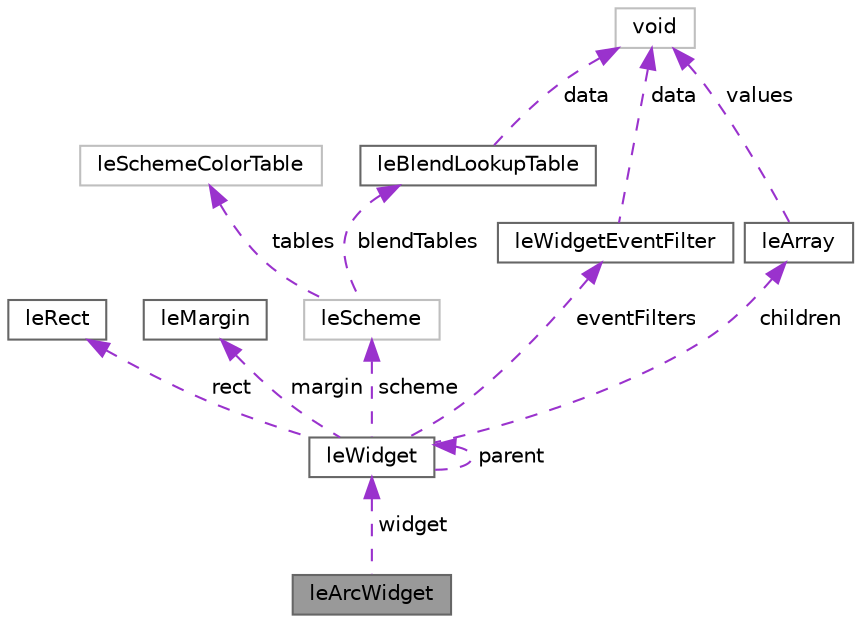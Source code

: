 digraph "leArcWidget"
{
 // INTERACTIVE_SVG=YES
 // LATEX_PDF_SIZE
  bgcolor="transparent";
  edge [fontname=Helvetica,fontsize=10,labelfontname=Helvetica,labelfontsize=10];
  node [fontname=Helvetica,fontsize=10,shape=box,height=0.2,width=0.4];
  Node1 [label="leArcWidget",height=0.2,width=0.4,color="gray40", fillcolor="grey60", style="filled", fontcolor="black",tooltip="This struct represents a arc widget."];
  Node2 -> Node1 [dir="back",color="darkorchid3",style="dashed",label=" widget" ];
  Node2 [label="leWidget",height=0.2,width=0.4,color="gray40", fillcolor="white", style="filled",URL="$structleWidget.html",tooltip="Used to define a widget."];
  Node3 -> Node2 [dir="back",color="darkorchid3",style="dashed",label=" rect" ];
  Node3 [label="leRect",height=0.2,width=0.4,color="gray40", fillcolor="white", style="filled",URL="$structleRect.html",tooltip="This struct represents a rectangle."];
  Node4 -> Node2 [dir="back",color="darkorchid3",style="dashed",label=" margin" ];
  Node4 [label="leMargin",height=0.2,width=0.4,color="gray40", fillcolor="white", style="filled",URL="$structleMargin.html",tooltip="This struct represents the four margin settings for objects."];
  Node5 -> Node2 [dir="back",color="darkorchid3",style="dashed",label=" scheme" ];
  Node5 [label="leScheme",height=0.2,width=0.4,color="grey75", fillcolor="white", style="filled",URL="$structleScheme.html",tooltip=" "];
  Node6 -> Node5 [dir="back",color="darkorchid3",style="dashed",label=" tables" ];
  Node6 [label="leSchemeColorTable",height=0.2,width=0.4,color="grey75", fillcolor="white", style="filled",URL="$unionleSchemeColorTable.html",tooltip=" "];
  Node7 -> Node5 [dir="back",color="darkorchid3",style="dashed",label=" blendTables" ];
  Node7 [label="leBlendLookupTable",height=0.2,width=0.4,color="gray40", fillcolor="white", style="filled",URL="$structleBlendLookupTable.html",tooltip="This struct represents a blend color lookup table."];
  Node8 -> Node7 [dir="back",color="darkorchid3",style="dashed",label=" data" ];
  Node8 [label="void",height=0.2,width=0.4,color="grey75", fillcolor="white", style="filled",tooltip=" "];
  Node9 -> Node2 [dir="back",color="darkorchid3",style="dashed",label=" eventFilters" ];
  Node9 [label="leWidgetEventFilter",height=0.2,width=0.4,color="gray40", fillcolor="white", style="filled",URL="$structleWidgetEventFilter.html",tooltip="Used to define widget touch event filter."];
  Node8 -> Node9 [dir="back",color="darkorchid3",style="dashed",label=" data" ];
  Node2 -> Node2 [dir="back",color="darkorchid3",style="dashed",label=" parent" ];
  Node10 -> Node2 [dir="back",color="darkorchid3",style="dashed",label=" children" ];
  Node10 [label="leArray",height=0.2,width=0.4,color="gray40", fillcolor="white", style="filled",URL="$structleArray.html",tooltip="This struct represents a array."];
  Node8 -> Node10 [dir="back",color="darkorchid3",style="dashed",label=" values" ];
}
